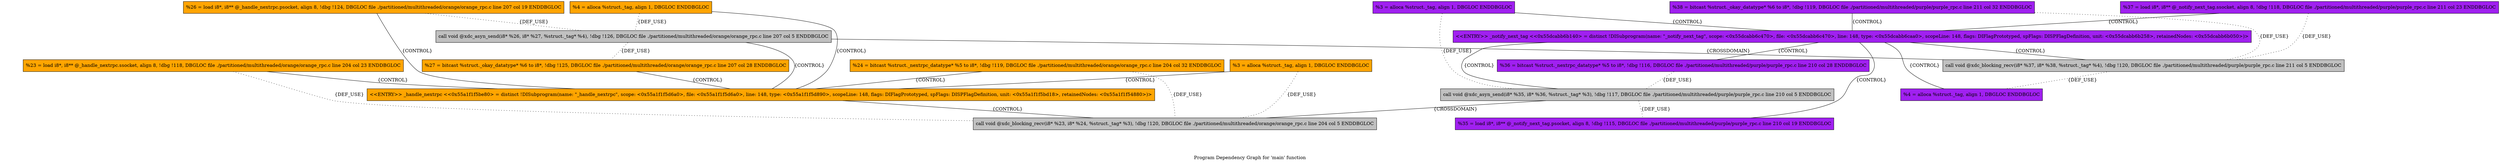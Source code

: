 strict graph "Program Dependency Graph for 'main' function" {
label="Program Dependency Graph for 'main' function";
Node0x55a1f1fc6690 [fillcolor=orange, label="{  %3 = alloca %struct._tag, align 1, DBGLOC  ENDDBGLOC}", shape="record", side="orange/orange", style=filled];
Node0x55dcabbc1800 [fillcolor=purple, label="{  %3 = alloca %struct._tag, align 1, DBGLOC  ENDDBGLOC}", shape="record", side="purple/purple", style=filled];
Node0x55dcabbc1ce0 [fillcolor=purple, label="{  %38 = bitcast %struct._okay_datatype* %6 to i8*, !dbg !119, DBGLOC file ./partitioned/multithreaded/purple/purple_rpc.c line 211 col 32 ENDDBGLOC}", shape="record", side="purple/purple", style=filled];
Node0x55a1f1fc6780 [fillcolor=orange, label="{  %4 = alloca %struct._tag, align 1, DBGLOC  ENDDBGLOC}", shape="record", side="orange/orange", style=filled];
Node0x55a1f1fc6900 [fillcolor=orange, label="{  %24 = bitcast %struct._nextrpc_datatype* %5 to i8*, !dbg !119, DBGLOC file ./partitioned/multithreaded/orange/orange_rpc.c line 204 col 32 ENDDBGLOC}", shape="record", side="orange/orange", style=filled];
Node0x55dcabbc25c0 [fillcolor=purple, label="{  %37 = load i8*, i8** @_notify_next_tag.ssocket, align 8, !dbg !118, DBGLOC file ./partitioned/multithreaded/purple/purple_rpc.c line 211 col 23 ENDDBGLOC}", shape="record", side="purple/purple", style=filled];
Node0x55dcabbc2e50 [fillcolor=purple, label="{\<\<ENTRY\>\> _notify_next_tag \<\<0x55dcabb6b140\> = distinct !DISubprogram(name: \"_notify_next_tag\", scope: \<0x55dcabb6c470\>, file: \<0x55dcabb6c470\>, line: 148, type: \<0x55dcabb6caa0\>, scopeLine: 148, flags: DIFlagPrototyped, spFlags: DISPFlagDefinition, unit: \<0x55dcabb6b258\>, retainedNodes: \<0x55dcabb6b050\>)\>}", shape="record", side="purple/purple", style=filled];
Node0x55a1f1fc5ae0 [fillcolor=orange, label="{  %26 = load i8*, i8** @_handle_nextrpc.psocket, align 8, !dbg !124, DBGLOC file ./partitioned/multithreaded/orange/orange_rpc.c line 207 col 19 ENDDBGLOC}", shape="record", side="orange/orange", style=filled];
Node0x55a1f1fc6840 [dbginfo="Name: xdc_asyn_send on line 207 column 5 in file ./partitioned/multithreaded/orange/orange_rpc.c (local)", fillcolor="gray", label="{  call void @xdc_asyn_send(i8* %26, i8* %27, %struct._tag* %4), !dbg !126, DBGLOC file ./partitioned/multithreaded/orange/orange_rpc.c line 207 col 5 ENDDBGLOC}", shape="record", side="orange/orange", style="filled"];
Node0x55dcabbc1950 [dbginfo="Name: xdc_blocking_recv on line 211 column 5 in file ./partitioned/multithreaded/purple/purple_rpc.c (local)", fillcolor="gray", label="{  call void @xdc_blocking_recv(i8* %37, i8* %38, %struct._tag* %4), !dbg !120, DBGLOC file ./partitioned/multithreaded/purple/purple_rpc.c line 211 col 5 ENDDBGLOC}", shape="record", side="purple/purple", style="filled"];
Node0x55a1f1fcb0a0 [fillcolor=orange, label="{  %23 = load i8*, i8** @_handle_nextrpc.ssocket, align 8, !dbg !118, DBGLOC file ./partitioned/multithreaded/orange/orange_rpc.c line 204 col 23 ENDDBGLOC}", shape="record", side="orange/orange", style=filled];
Node0x55a1f1fc6a20 [fillcolor=orange, label="{  %27 = bitcast %struct._okay_datatype* %6 to i8*, !dbg !125, DBGLOC file ./partitioned/multithreaded/orange/orange_rpc.c line 207 col 28 ENDDBGLOC}", shape="record", side="orange/orange", style=filled];
Node0x55dcabbc1bf0 [fillcolor=purple, label="{  %36 = bitcast %struct._nextrpc_datatype* %5 to i8*, !dbg !116, DBGLOC file ./partitioned/multithreaded/purple/purple_rpc.c line 210 col 28 ENDDBGLOC}", shape="record", side="purple/purple", style=filled];
Node0x55dcabbc18c0 [dbginfo="Name: xdc_asyn_send on line 210 column 5 in file ./partitioned/multithreaded/purple/purple_rpc.c (local)", fillcolor="gray", label="{  call void @xdc_asyn_send(i8* %35, i8* %36, %struct._tag* %3), !dbg !117, DBGLOC file ./partitioned/multithreaded/purple/purple_rpc.c line 210 col 5 ENDDBGLOC}", shape="record", side="purple/purple", style="filled"];
Node0x55dcabbc2590 [fillcolor=purple, label="{  %35 = load i8*, i8** @_notify_next_tag.psocket, align 8, !dbg !115, DBGLOC file ./partitioned/multithreaded/purple/purple_rpc.c line 210 col 19 ENDDBGLOC}", shape="record", side="purple/purple", style=filled];
Node0x55dcabbc1890 [fillcolor=purple, label="{  %4 = alloca %struct._tag, align 1, DBGLOC  ENDDBGLOC}", shape="record", side="purple/purple", style=filled];
Node0x55a1f1fc7350 [fillcolor=orange, label="{\<\<ENTRY\>\> _handle_nextrpc \<\<0x55a1f1f5be80\> = distinct !DISubprogram(name: \"_handle_nextrpc\", scope: \<0x55a1f1f5d6a0\>, file: \<0x55a1f1f5d6a0\>, line: 148, type: \<0x55a1f1f5d890\>, scopeLine: 148, flags: DIFlagPrototyped, spFlags: DISPFlagDefinition, unit: \<0x55a1f1f5bd18\>, retainedNodes: \<0x55a1f1f54880\>)\>}", shape="record", side="orange/orange", style=filled];
Node0x55a1f1fc6720 [dbginfo="Name: xdc_blocking_recv on line 204 column 5 in file ./partitioned/multithreaded/orange/orange_rpc.c (local)", fillcolor="gray", label="{  call void @xdc_blocking_recv(i8* %23, i8* %24, %struct._tag* %3), !dbg !120, DBGLOC file ./partitioned/multithreaded/orange/orange_rpc.c line 204 col 5 ENDDBGLOC}", shape="record", side="orange/orange", style="filled"];
N [pos="0,25!", shape=polygon, side=green, style=invis];
S [pos="0,-25!", shape=polygon, side=orange, style=invis];
Node0x55a1f1fc6690 -- Node0x55a1f1fc6720  [label="{DEF_USE}", style="dotted"];
Node0x55a1f1fc6690 -- Node0x55a1f1fc7350  [label="{CONTROL}"];
Node0x55a1f1fc6690 -- S  [style=invis];
Node0x55dcabbc1800 -- Node0x55dcabbc18c0  [label="{DEF_USE}", style="dotted"];
Node0x55dcabbc1800 -- Node0x55dcabbc2e50  [label="{CONTROL}"];
Node0x55dcabbc1800 -- N  [style=invis];
Node0x55dcabbc1ce0 -- Node0x55dcabbc1950  [label="{DEF_USE}", style="dotted"];
Node0x55dcabbc1ce0 -- Node0x55dcabbc2e50  [label="{CONTROL}"];
Node0x55dcabbc1ce0 -- N  [style=invis];
Node0x55a1f1fc6780 -- Node0x55a1f1fc6840  [label="{DEF_USE}", style="dotted"];
Node0x55a1f1fc6780 -- Node0x55a1f1fc7350  [label="{CONTROL}"];
Node0x55a1f1fc6780 -- S  [style=invis];
Node0x55a1f1fc6900 -- Node0x55a1f1fc6720  [label="{DEF_USE}", style="dotted"];
Node0x55a1f1fc6900 -- Node0x55a1f1fc7350  [label="{CONTROL}"];
Node0x55a1f1fc6900 -- S  [style=invis];
Node0x55dcabbc25c0 -- Node0x55dcabbc1950  [label="{DEF_USE}", style="dotted"];
Node0x55dcabbc25c0 -- Node0x55dcabbc2e50  [label="{CONTROL}"];
Node0x55dcabbc25c0 -- N  [style=invis];
Node0x55dcabbc2e50 -- Node0x55dcabbc1890  [label="{CONTROL}"];
Node0x55dcabbc2e50 -- Node0x55dcabbc2590  [label="{CONTROL}"];
Node0x55dcabbc2e50 -- Node0x55dcabbc1bf0  [label="{CONTROL}"];
Node0x55dcabbc2e50 -- Node0x55dcabbc18c0  [label="{CONTROL}"];
Node0x55dcabbc2e50 -- Node0x55dcabbc1950  [label="{CONTROL}"];
Node0x55dcabbc2e50 -- N  [style=invis];
Node0x55a1f1fc5ae0 -- Node0x55a1f1fc6840  [label="{DEF_USE}", style="dotted"];
Node0x55a1f1fc5ae0 -- Node0x55a1f1fc7350  [label="{CONTROL}"];
Node0x55a1f1fc5ae0 -- S  [style=invis];
Node0x55a1f1fc6840 -- Node0x55dcabbc1950  [label="{CROSSDOMAIN}"];
Node0x55a1f1fc6840 -- Node0x55a1f1fc6a20  [label="{DEF_USE}", style="dotted"];
Node0x55a1f1fc6840 -- Node0x55a1f1fc7350  [label="{CONTROL}"];
Node0x55dcabbc1950 -- Node0x55dcabbc1890  [label="{DEF_USE}", style="dotted"];
Node0x55a1f1fcb0a0 -- Node0x55a1f1fc6720  [label="{DEF_USE}", style="dotted"];
Node0x55a1f1fcb0a0 -- Node0x55a1f1fc7350  [label="{CONTROL}"];
Node0x55a1f1fcb0a0 -- S  [style=invis];
Node0x55a1f1fc6a20 -- Node0x55a1f1fc7350  [label="{CONTROL}"];
Node0x55a1f1fc6a20 -- S  [style=invis];
Node0x55dcabbc1bf0 -- Node0x55dcabbc18c0  [label="{DEF_USE}", style="dotted"];
Node0x55dcabbc1bf0 -- N  [style=invis];
Node0x55dcabbc18c0 -- Node0x55a1f1fc6720  [label="{CROSSDOMAIN}"];
Node0x55dcabbc18c0 -- Node0x55dcabbc2590  [label="{DEF_USE}", style="dotted"];
Node0x55dcabbc2590 -- N  [style=invis];
Node0x55dcabbc1890 -- N  [style=invis];
Node0x55a1f1fc7350 -- Node0x55a1f1fc6720  [label="{CONTROL}"];
Node0x55a1f1fc7350 -- S  [style=invis];
}
